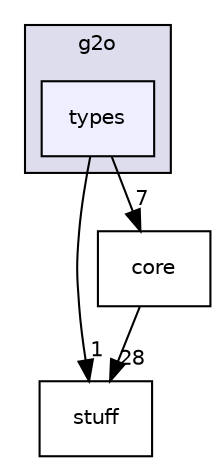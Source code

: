 digraph "/home/teeramoo/Desktop/ORB-slam-script/Using Opecv3.2/LearnVIORB-master/Thirdparty/g2o/g2o/types" {
  compound=true
  node [ fontsize="10", fontname="Helvetica"];
  edge [ labelfontsize="10", labelfontname="Helvetica"];
  subgraph clusterdir_500bd004daf7f26e6762afdbadeff5f2 {
    graph [ bgcolor="#ddddee", pencolor="black", label="g2o" fontname="Helvetica", fontsize="10", URL="dir_500bd004daf7f26e6762afdbadeff5f2.html"]
  dir_f9dce6d82f0f9abe6cfbe7b02bf7aba1 [shape=box, label="types", style="filled", fillcolor="#eeeeff", pencolor="black", URL="dir_f9dce6d82f0f9abe6cfbe7b02bf7aba1.html"];
  }
  dir_0059e0a887e7b415b333150e2a5decdd [shape=box label="stuff" URL="dir_0059e0a887e7b415b333150e2a5decdd.html"];
  dir_db03534d5e719cc0f19b41405b4f8853 [shape=box label="core" URL="dir_db03534d5e719cc0f19b41405b4f8853.html"];
  dir_f9dce6d82f0f9abe6cfbe7b02bf7aba1->dir_0059e0a887e7b415b333150e2a5decdd [headlabel="1", labeldistance=1.5 headhref="dir_000009_000008.html"];
  dir_f9dce6d82f0f9abe6cfbe7b02bf7aba1->dir_db03534d5e719cc0f19b41405b4f8853 [headlabel="7", labeldistance=1.5 headhref="dir_000009_000006.html"];
  dir_db03534d5e719cc0f19b41405b4f8853->dir_0059e0a887e7b415b333150e2a5decdd [headlabel="28", labeldistance=1.5 headhref="dir_000006_000008.html"];
}
